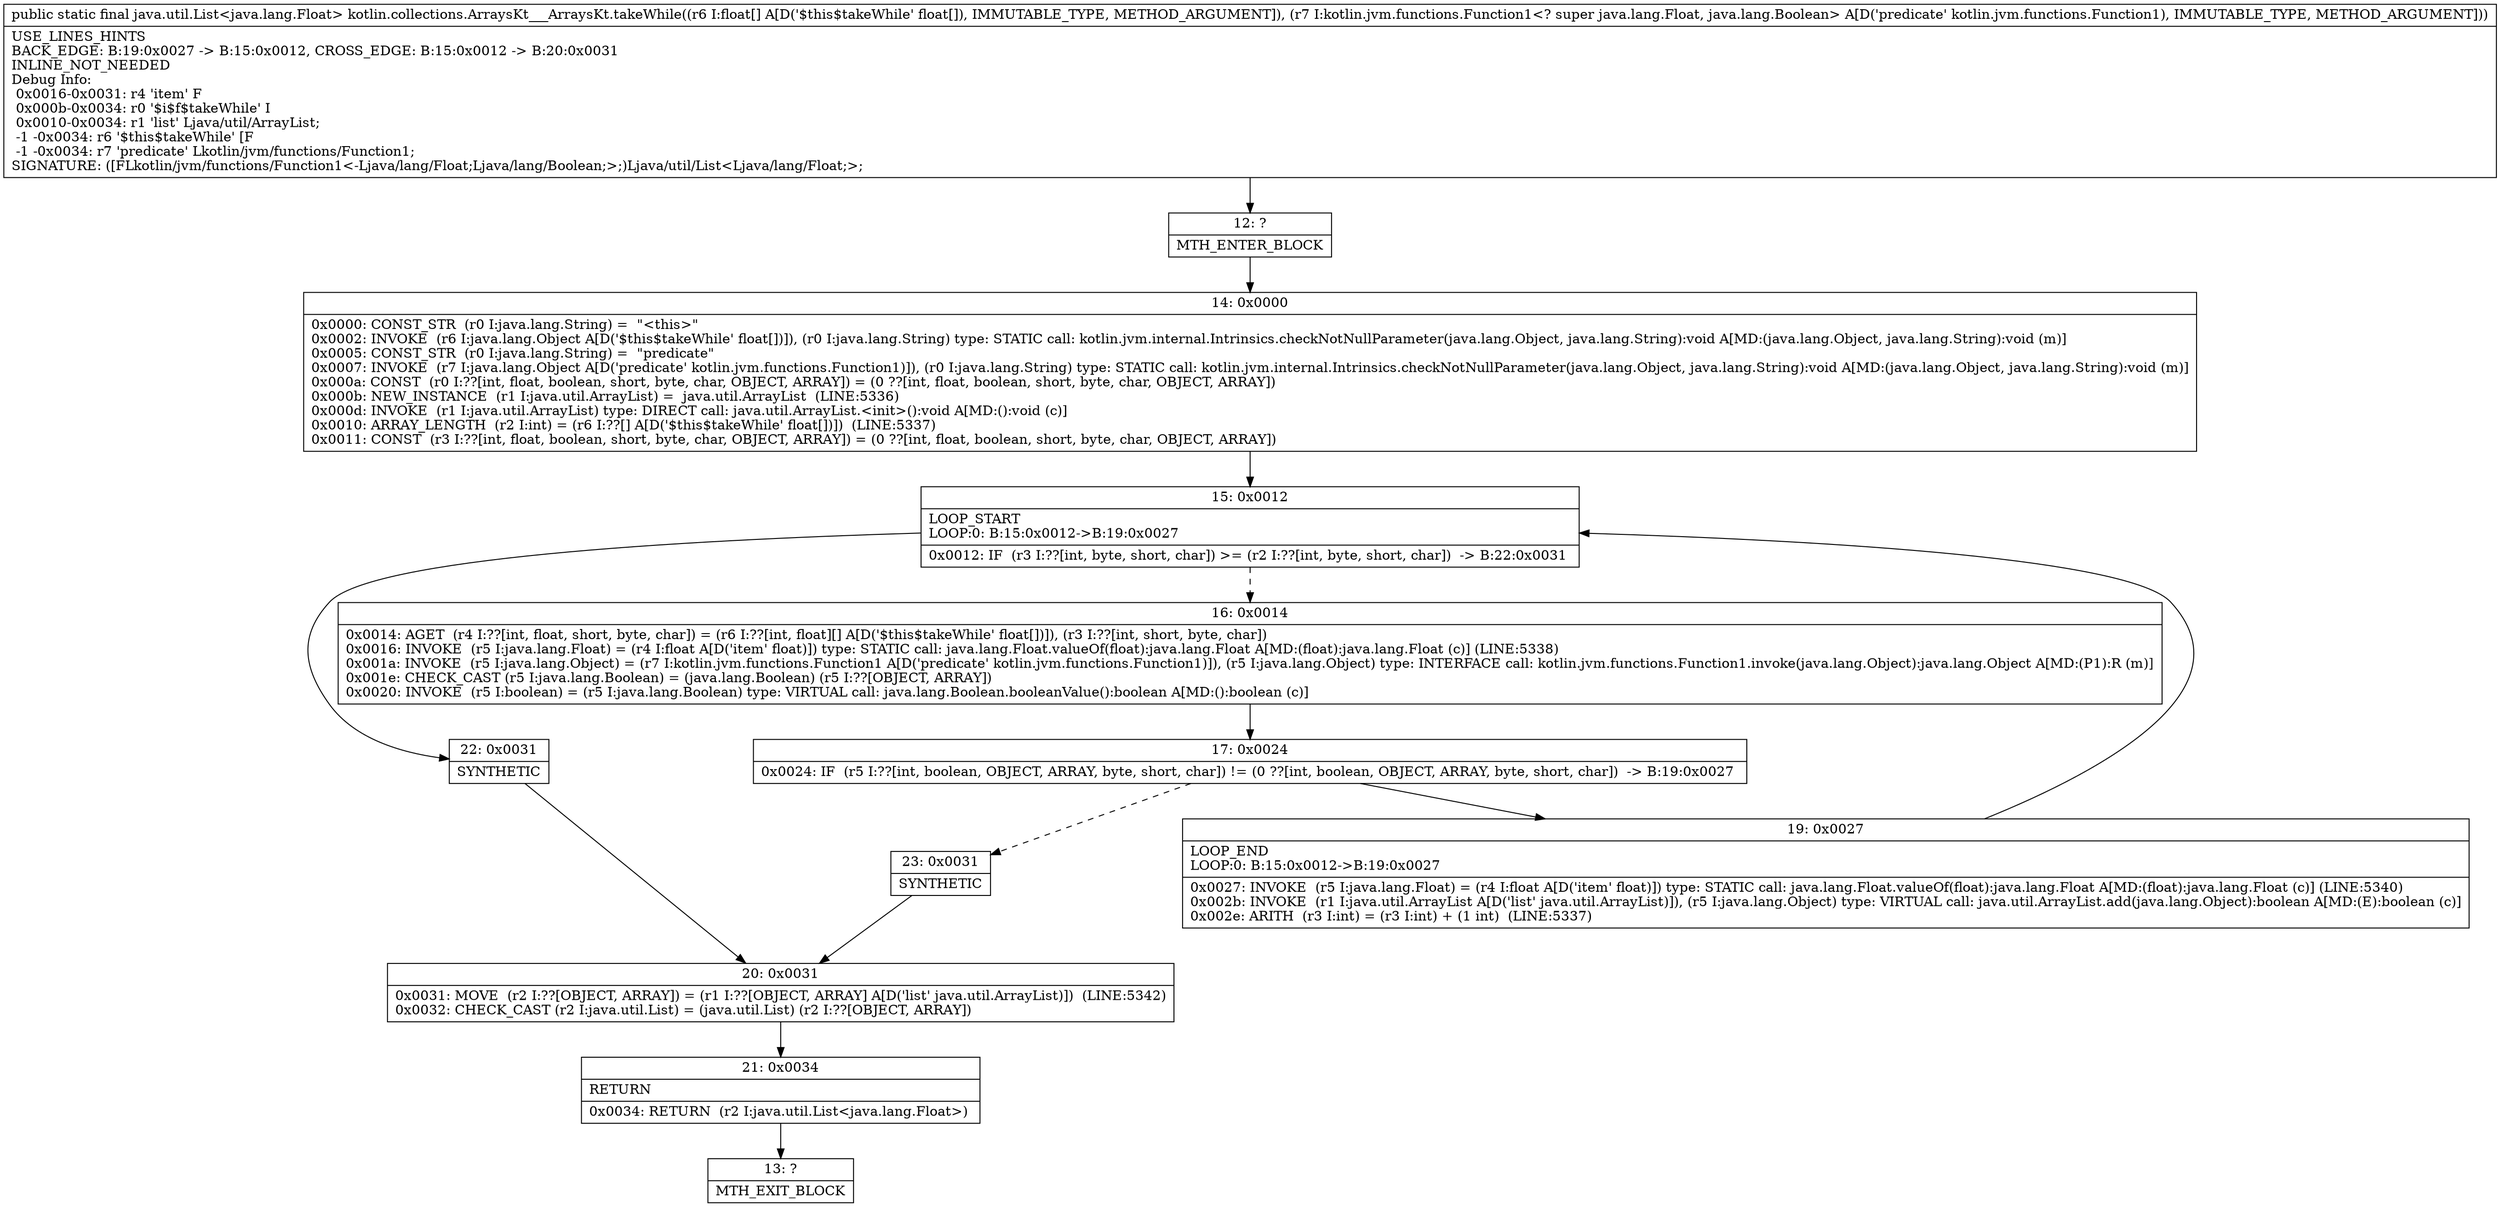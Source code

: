 digraph "CFG forkotlin.collections.ArraysKt___ArraysKt.takeWhile([FLkotlin\/jvm\/functions\/Function1;)Ljava\/util\/List;" {
Node_12 [shape=record,label="{12\:\ ?|MTH_ENTER_BLOCK\l}"];
Node_14 [shape=record,label="{14\:\ 0x0000|0x0000: CONST_STR  (r0 I:java.lang.String) =  \"\<this\>\" \l0x0002: INVOKE  (r6 I:java.lang.Object A[D('$this$takeWhile' float[])]), (r0 I:java.lang.String) type: STATIC call: kotlin.jvm.internal.Intrinsics.checkNotNullParameter(java.lang.Object, java.lang.String):void A[MD:(java.lang.Object, java.lang.String):void (m)]\l0x0005: CONST_STR  (r0 I:java.lang.String) =  \"predicate\" \l0x0007: INVOKE  (r7 I:java.lang.Object A[D('predicate' kotlin.jvm.functions.Function1)]), (r0 I:java.lang.String) type: STATIC call: kotlin.jvm.internal.Intrinsics.checkNotNullParameter(java.lang.Object, java.lang.String):void A[MD:(java.lang.Object, java.lang.String):void (m)]\l0x000a: CONST  (r0 I:??[int, float, boolean, short, byte, char, OBJECT, ARRAY]) = (0 ??[int, float, boolean, short, byte, char, OBJECT, ARRAY]) \l0x000b: NEW_INSTANCE  (r1 I:java.util.ArrayList) =  java.util.ArrayList  (LINE:5336)\l0x000d: INVOKE  (r1 I:java.util.ArrayList) type: DIRECT call: java.util.ArrayList.\<init\>():void A[MD:():void (c)]\l0x0010: ARRAY_LENGTH  (r2 I:int) = (r6 I:??[] A[D('$this$takeWhile' float[])])  (LINE:5337)\l0x0011: CONST  (r3 I:??[int, float, boolean, short, byte, char, OBJECT, ARRAY]) = (0 ??[int, float, boolean, short, byte, char, OBJECT, ARRAY]) \l}"];
Node_15 [shape=record,label="{15\:\ 0x0012|LOOP_START\lLOOP:0: B:15:0x0012\-\>B:19:0x0027\l|0x0012: IF  (r3 I:??[int, byte, short, char]) \>= (r2 I:??[int, byte, short, char])  \-\> B:22:0x0031 \l}"];
Node_16 [shape=record,label="{16\:\ 0x0014|0x0014: AGET  (r4 I:??[int, float, short, byte, char]) = (r6 I:??[int, float][] A[D('$this$takeWhile' float[])]), (r3 I:??[int, short, byte, char]) \l0x0016: INVOKE  (r5 I:java.lang.Float) = (r4 I:float A[D('item' float)]) type: STATIC call: java.lang.Float.valueOf(float):java.lang.Float A[MD:(float):java.lang.Float (c)] (LINE:5338)\l0x001a: INVOKE  (r5 I:java.lang.Object) = (r7 I:kotlin.jvm.functions.Function1 A[D('predicate' kotlin.jvm.functions.Function1)]), (r5 I:java.lang.Object) type: INTERFACE call: kotlin.jvm.functions.Function1.invoke(java.lang.Object):java.lang.Object A[MD:(P1):R (m)]\l0x001e: CHECK_CAST (r5 I:java.lang.Boolean) = (java.lang.Boolean) (r5 I:??[OBJECT, ARRAY]) \l0x0020: INVOKE  (r5 I:boolean) = (r5 I:java.lang.Boolean) type: VIRTUAL call: java.lang.Boolean.booleanValue():boolean A[MD:():boolean (c)]\l}"];
Node_17 [shape=record,label="{17\:\ 0x0024|0x0024: IF  (r5 I:??[int, boolean, OBJECT, ARRAY, byte, short, char]) != (0 ??[int, boolean, OBJECT, ARRAY, byte, short, char])  \-\> B:19:0x0027 \l}"];
Node_19 [shape=record,label="{19\:\ 0x0027|LOOP_END\lLOOP:0: B:15:0x0012\-\>B:19:0x0027\l|0x0027: INVOKE  (r5 I:java.lang.Float) = (r4 I:float A[D('item' float)]) type: STATIC call: java.lang.Float.valueOf(float):java.lang.Float A[MD:(float):java.lang.Float (c)] (LINE:5340)\l0x002b: INVOKE  (r1 I:java.util.ArrayList A[D('list' java.util.ArrayList)]), (r5 I:java.lang.Object) type: VIRTUAL call: java.util.ArrayList.add(java.lang.Object):boolean A[MD:(E):boolean (c)]\l0x002e: ARITH  (r3 I:int) = (r3 I:int) + (1 int)  (LINE:5337)\l}"];
Node_23 [shape=record,label="{23\:\ 0x0031|SYNTHETIC\l}"];
Node_20 [shape=record,label="{20\:\ 0x0031|0x0031: MOVE  (r2 I:??[OBJECT, ARRAY]) = (r1 I:??[OBJECT, ARRAY] A[D('list' java.util.ArrayList)])  (LINE:5342)\l0x0032: CHECK_CAST (r2 I:java.util.List) = (java.util.List) (r2 I:??[OBJECT, ARRAY]) \l}"];
Node_21 [shape=record,label="{21\:\ 0x0034|RETURN\l|0x0034: RETURN  (r2 I:java.util.List\<java.lang.Float\>) \l}"];
Node_13 [shape=record,label="{13\:\ ?|MTH_EXIT_BLOCK\l}"];
Node_22 [shape=record,label="{22\:\ 0x0031|SYNTHETIC\l}"];
MethodNode[shape=record,label="{public static final java.util.List\<java.lang.Float\> kotlin.collections.ArraysKt___ArraysKt.takeWhile((r6 I:float[] A[D('$this$takeWhile' float[]), IMMUTABLE_TYPE, METHOD_ARGUMENT]), (r7 I:kotlin.jvm.functions.Function1\<? super java.lang.Float, java.lang.Boolean\> A[D('predicate' kotlin.jvm.functions.Function1), IMMUTABLE_TYPE, METHOD_ARGUMENT]))  | USE_LINES_HINTS\lBACK_EDGE: B:19:0x0027 \-\> B:15:0x0012, CROSS_EDGE: B:15:0x0012 \-\> B:20:0x0031\lINLINE_NOT_NEEDED\lDebug Info:\l  0x0016\-0x0031: r4 'item' F\l  0x000b\-0x0034: r0 '$i$f$takeWhile' I\l  0x0010\-0x0034: r1 'list' Ljava\/util\/ArrayList;\l  \-1 \-0x0034: r6 '$this$takeWhile' [F\l  \-1 \-0x0034: r7 'predicate' Lkotlin\/jvm\/functions\/Function1;\lSIGNATURE: ([FLkotlin\/jvm\/functions\/Function1\<\-Ljava\/lang\/Float;Ljava\/lang\/Boolean;\>;)Ljava\/util\/List\<Ljava\/lang\/Float;\>;\l}"];
MethodNode -> Node_12;Node_12 -> Node_14;
Node_14 -> Node_15;
Node_15 -> Node_16[style=dashed];
Node_15 -> Node_22;
Node_16 -> Node_17;
Node_17 -> Node_19;
Node_17 -> Node_23[style=dashed];
Node_19 -> Node_15;
Node_23 -> Node_20;
Node_20 -> Node_21;
Node_21 -> Node_13;
Node_22 -> Node_20;
}

